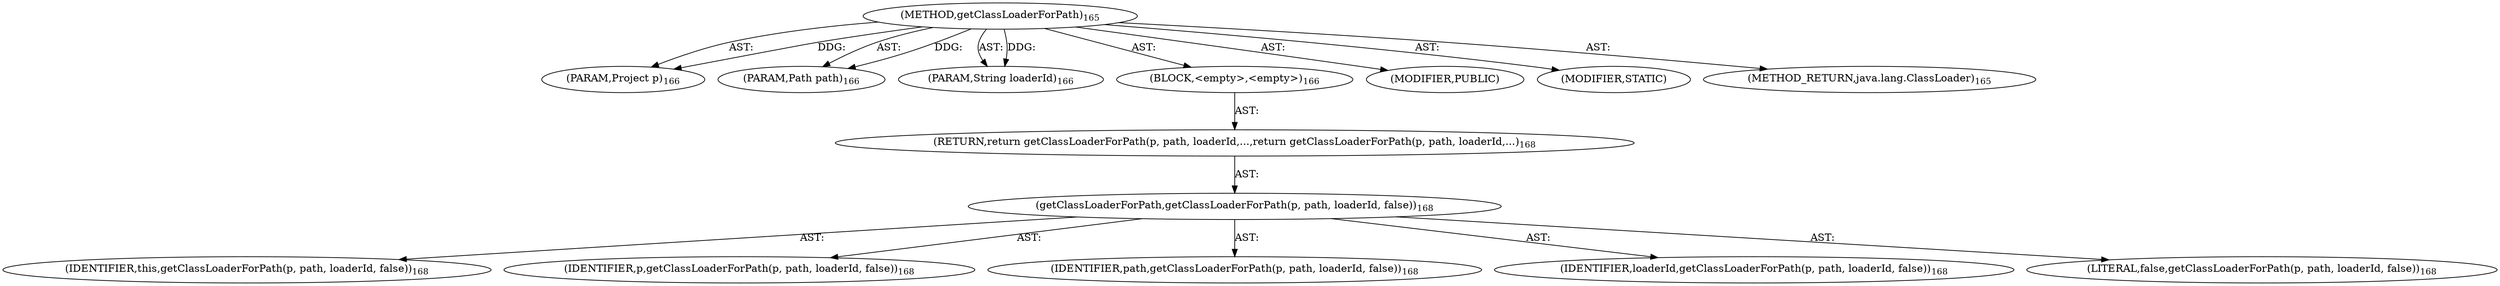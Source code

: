digraph "getClassLoaderForPath" {  
"111669149698" [label = <(METHOD,getClassLoaderForPath)<SUB>165</SUB>> ]
"115964117008" [label = <(PARAM,Project p)<SUB>166</SUB>> ]
"115964117009" [label = <(PARAM,Path path)<SUB>166</SUB>> ]
"115964117010" [label = <(PARAM,String loaderId)<SUB>166</SUB>> ]
"25769803780" [label = <(BLOCK,&lt;empty&gt;,&lt;empty&gt;)<SUB>166</SUB>> ]
"146028888066" [label = <(RETURN,return getClassLoaderForPath(p, path, loaderId,...,return getClassLoaderForPath(p, path, loaderId,...)<SUB>168</SUB>> ]
"30064771090" [label = <(getClassLoaderForPath,getClassLoaderForPath(p, path, loaderId, false))<SUB>168</SUB>> ]
"68719476781" [label = <(IDENTIFIER,this,getClassLoaderForPath(p, path, loaderId, false))<SUB>168</SUB>> ]
"68719476782" [label = <(IDENTIFIER,p,getClassLoaderForPath(p, path, loaderId, false))<SUB>168</SUB>> ]
"68719476783" [label = <(IDENTIFIER,path,getClassLoaderForPath(p, path, loaderId, false))<SUB>168</SUB>> ]
"68719476784" [label = <(IDENTIFIER,loaderId,getClassLoaderForPath(p, path, loaderId, false))<SUB>168</SUB>> ]
"90194313219" [label = <(LITERAL,false,getClassLoaderForPath(p, path, loaderId, false))<SUB>168</SUB>> ]
"133143986184" [label = <(MODIFIER,PUBLIC)> ]
"133143986185" [label = <(MODIFIER,STATIC)> ]
"128849018882" [label = <(METHOD_RETURN,java.lang.ClassLoader)<SUB>165</SUB>> ]
  "111669149698" -> "115964117008"  [ label = "AST: "] 
  "111669149698" -> "115964117009"  [ label = "AST: "] 
  "111669149698" -> "115964117010"  [ label = "AST: "] 
  "111669149698" -> "25769803780"  [ label = "AST: "] 
  "111669149698" -> "133143986184"  [ label = "AST: "] 
  "111669149698" -> "133143986185"  [ label = "AST: "] 
  "111669149698" -> "128849018882"  [ label = "AST: "] 
  "25769803780" -> "146028888066"  [ label = "AST: "] 
  "146028888066" -> "30064771090"  [ label = "AST: "] 
  "30064771090" -> "68719476781"  [ label = "AST: "] 
  "30064771090" -> "68719476782"  [ label = "AST: "] 
  "30064771090" -> "68719476783"  [ label = "AST: "] 
  "30064771090" -> "68719476784"  [ label = "AST: "] 
  "30064771090" -> "90194313219"  [ label = "AST: "] 
  "111669149698" -> "115964117008"  [ label = "DDG: "] 
  "111669149698" -> "115964117009"  [ label = "DDG: "] 
  "111669149698" -> "115964117010"  [ label = "DDG: "] 
}
